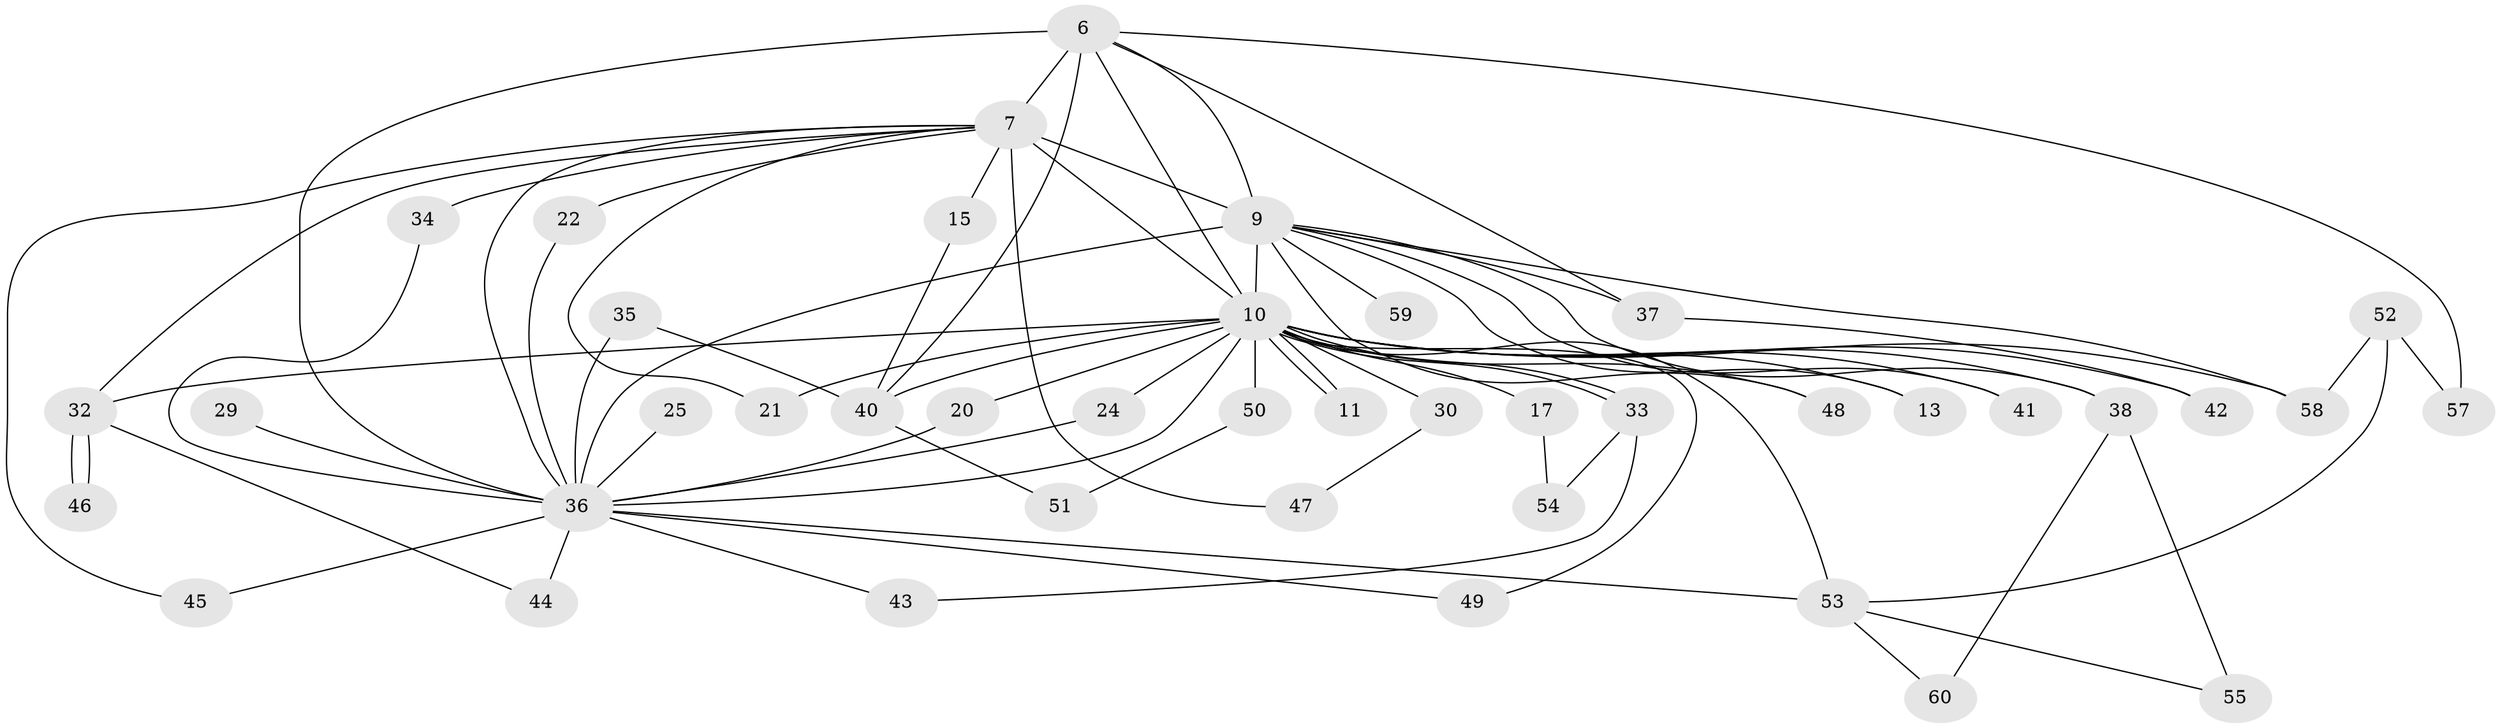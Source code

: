 // original degree distribution, {15: 0.03333333333333333, 13: 0.03333333333333333, 12: 0.016666666666666666, 20: 0.016666666666666666, 11: 0.016666666666666666, 19: 0.016666666666666666, 16: 0.016666666666666666, 25: 0.016666666666666666, 2: 0.55, 6: 0.03333333333333333, 5: 0.05, 3: 0.16666666666666666, 4: 0.03333333333333333}
// Generated by graph-tools (version 1.1) at 2025/48/03/04/25 21:48:55]
// undirected, 42 vertices, 78 edges
graph export_dot {
graph [start="1"]
  node [color=gray90,style=filled];
  6 [super="+4"];
  7 [super="+3"];
  9 [super="+2"];
  10 [super="+5"];
  11;
  13;
  15;
  17;
  20;
  21;
  22;
  24;
  25;
  29;
  30;
  32;
  33;
  34;
  35;
  36 [super="+27+8"];
  37 [super="+18"];
  38 [super="+31"];
  40 [super="+23+39"];
  41;
  42;
  43;
  44;
  45;
  46;
  47;
  48 [super="+28"];
  49;
  50;
  51;
  52;
  53 [super="+12"];
  54;
  55;
  57;
  58 [super="+56"];
  59;
  60;
  6 -- 7 [weight=4];
  6 -- 9 [weight=4];
  6 -- 10 [weight=4];
  6 -- 57;
  6 -- 37;
  6 -- 40 [weight=2];
  6 -- 36 [weight=5];
  7 -- 9 [weight=4];
  7 -- 10 [weight=4];
  7 -- 15 [weight=2];
  7 -- 21;
  7 -- 22;
  7 -- 45;
  7 -- 32;
  7 -- 34;
  7 -- 47;
  7 -- 36 [weight=4];
  9 -- 10 [weight=4];
  9 -- 13;
  9 -- 38 [weight=3];
  9 -- 41;
  9 -- 58 [weight=2];
  9 -- 59 [weight=2];
  9 -- 36 [weight=5];
  9 -- 37 [weight=2];
  9 -- 48;
  10 -- 11;
  10 -- 11;
  10 -- 17 [weight=2];
  10 -- 24;
  10 -- 30 [weight=2];
  10 -- 33;
  10 -- 33;
  10 -- 42;
  10 -- 49;
  10 -- 50 [weight=2];
  10 -- 13;
  10 -- 20;
  10 -- 21;
  10 -- 32;
  10 -- 41;
  10 -- 48 [weight=2];
  10 -- 38;
  10 -- 53;
  10 -- 58 [weight=2];
  10 -- 40 [weight=3];
  10 -- 36 [weight=4];
  15 -- 40;
  17 -- 54;
  20 -- 36;
  22 -- 36;
  24 -- 36;
  25 -- 36;
  29 -- 36 [weight=2];
  30 -- 47;
  32 -- 44;
  32 -- 46;
  32 -- 46;
  33 -- 43;
  33 -- 54;
  34 -- 36;
  35 -- 40;
  35 -- 36;
  36 -- 43;
  36 -- 44;
  36 -- 45;
  36 -- 49;
  36 -- 53 [weight=2];
  37 -- 42;
  38 -- 55;
  38 -- 60;
  40 -- 51;
  50 -- 51;
  52 -- 57;
  52 -- 53;
  52 -- 58;
  53 -- 55;
  53 -- 60;
}
